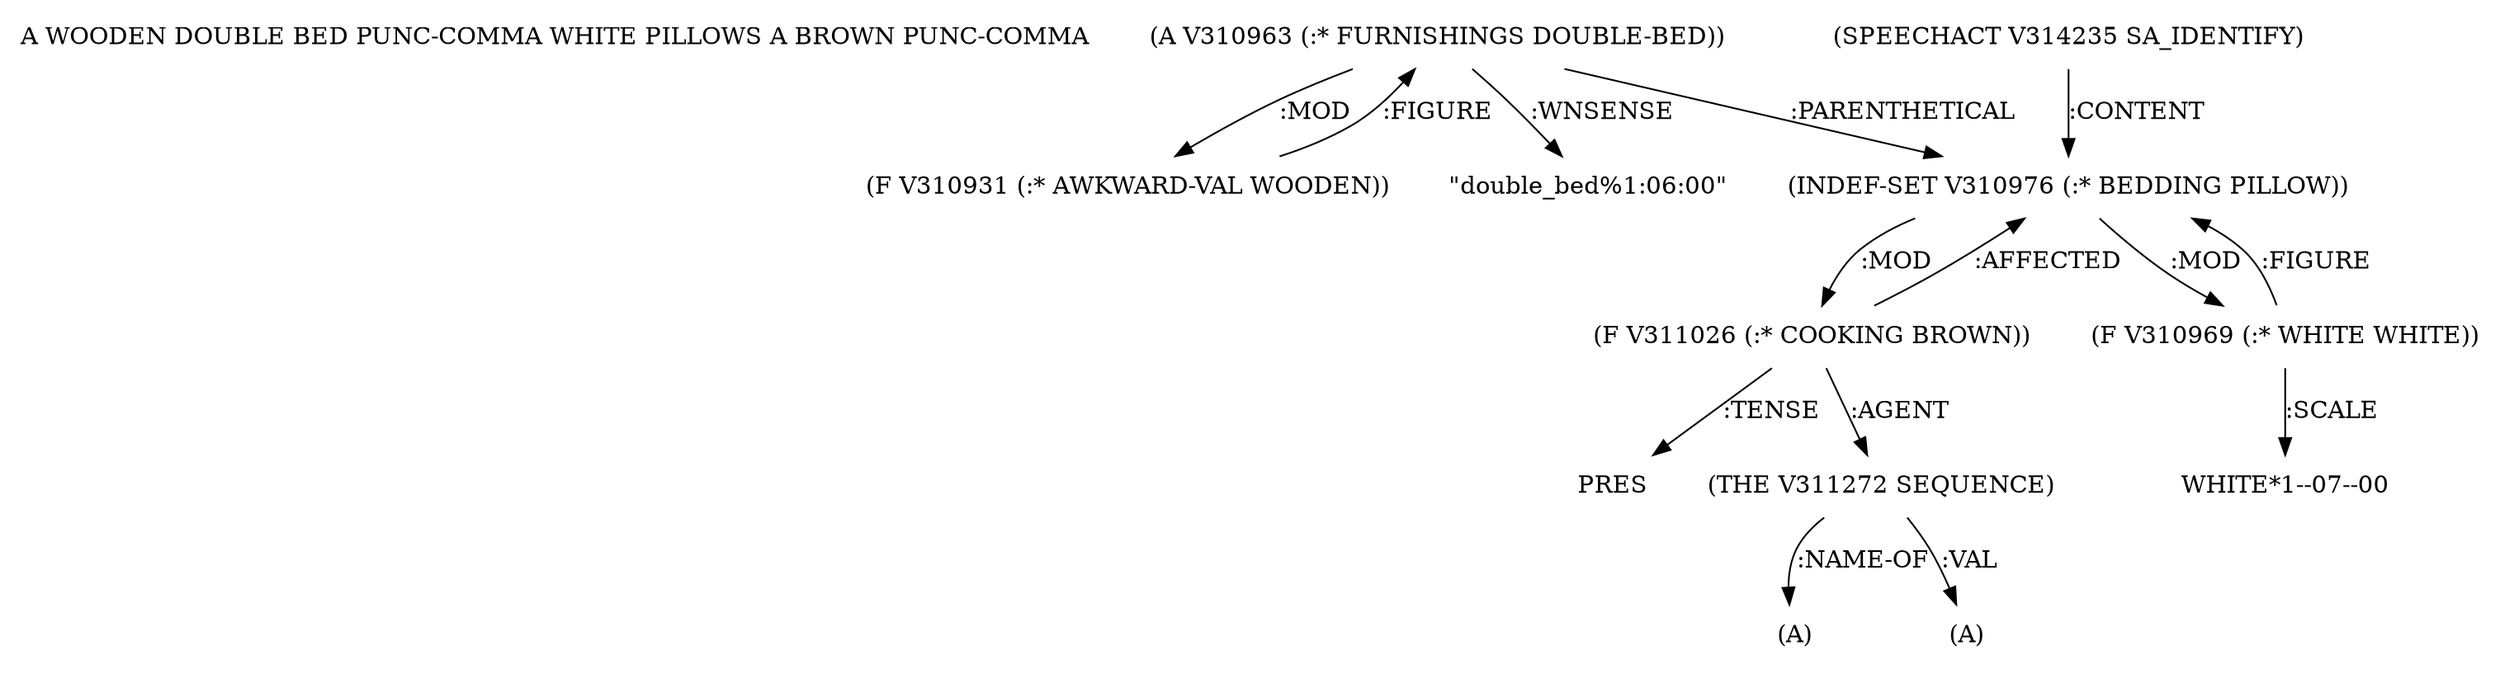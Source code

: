 digraph Terms {
  node [shape=none]
  "A WOODEN DOUBLE BED PUNC-COMMA WHITE PILLOWS A BROWN PUNC-COMMA"
  "V310963" [label="(A V310963 (:* FURNISHINGS DOUBLE-BED))"]
  "V310963" -> "V310976" [label=":PARENTHETICAL"]
  "V310963" -> "V310931" [label=":MOD"]
  "V310963" -> "NT318524" [label=":WNSENSE"]
  "NT318524" [label="\"double_bed%1:06:00\""]
  "V310931" [label="(F V310931 (:* AWKWARD-VAL WOODEN))"]
  "V310931" -> "V310963" [label=":FIGURE"]
  "V314235" [label="(SPEECHACT V314235 SA_IDENTIFY)"]
  "V314235" -> "V310976" [label=":CONTENT"]
  "V310976" [label="(INDEF-SET V310976 (:* BEDDING PILLOW))"]
  "V310976" -> "V311026" [label=":MOD"]
  "V310976" -> "V310969" [label=":MOD"]
  "V310969" [label="(F V310969 (:* WHITE WHITE))"]
  "V310969" -> "V310976" [label=":FIGURE"]
  "V310969" -> "NT318525" [label=":SCALE"]
  "NT318525" [label="WHITE*1--07--00"]
  "V311026" [label="(F V311026 (:* COOKING BROWN))"]
  "V311026" -> "V311272" [label=":AGENT"]
  "V311026" -> "V310976" [label=":AFFECTED"]
  "V311026" -> "NT318526" [label=":TENSE"]
  "NT318526" [label="PRES"]
  "V311272" [label="(THE V311272 SEQUENCE)"]
  "V311272" -> "NT318527" [label=":NAME-OF"]
  "NT318527" [label="(A)"]
  "V311272" -> "NT318528" [label=":VAL"]
  "NT318528" [label="(A)"]
}
